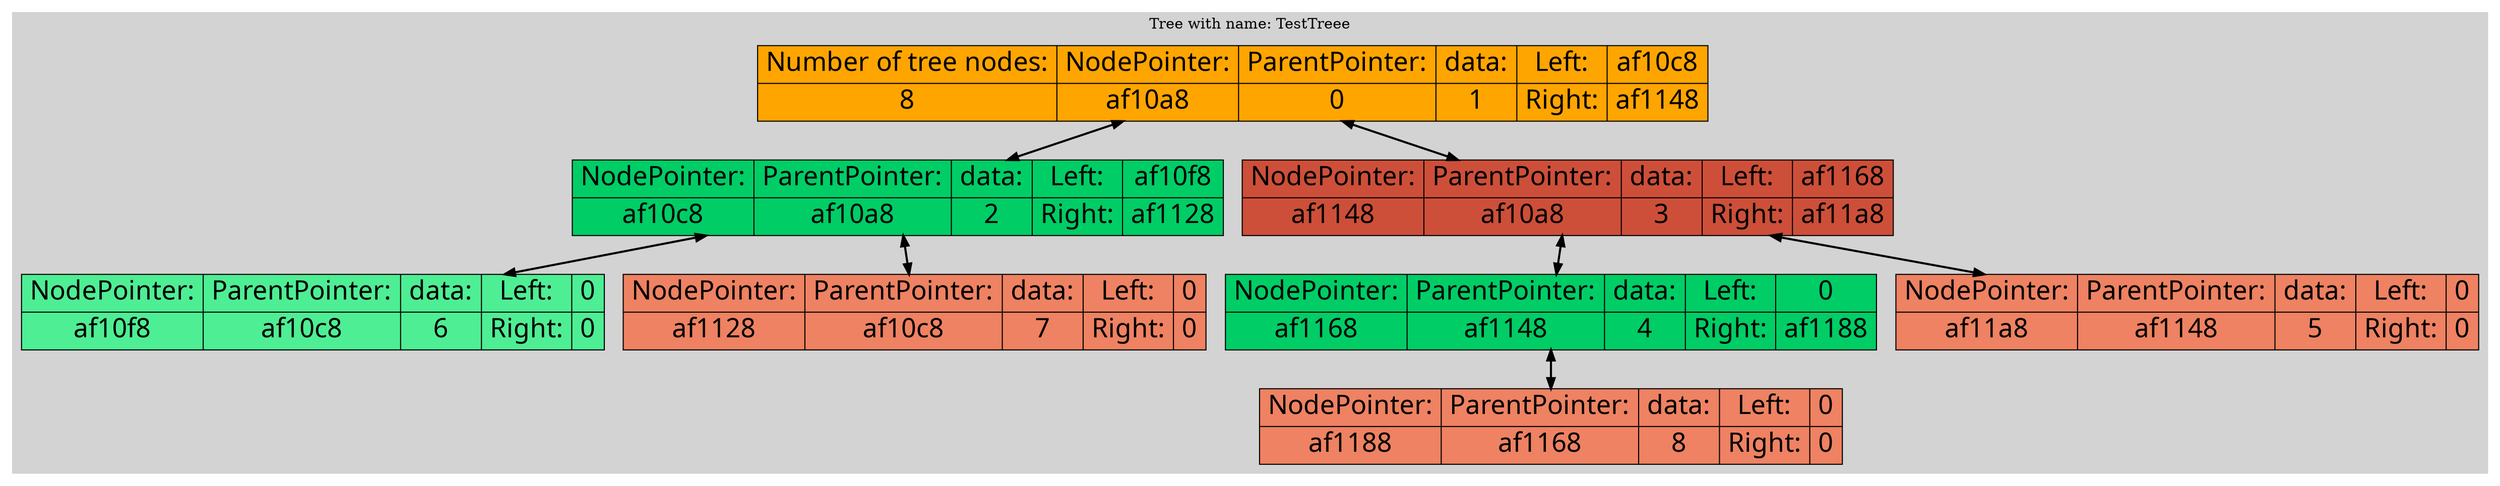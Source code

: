 digraph G{
node [ fontname="Lobster", fontsize=25];
rankdir=HR;
subgraph clusterlist {
style=filled;
color=lightgrey;
11473064 [shape=record, label="{Number of tree nodes: | 8} | {NodePointer:  | af10a8} | {ParentPointer: | 0} | {data: | 1} | {Left: | Right:} | {af10c8 | af1148}",style="filled",fillcolor="orange"];
11473064->11473096[dir="both";style="bold"];
11473064->11473224[dir="both";style="bold"];
11473224 [shape=record, label="{NodePointer:  | af1148} | {ParentPointer: | af10a8} | {data: | 3} | {Left: | Right:} | {af1168 | af11a8}",style="filled",fillcolor="tomato3"];
11473224->11473256[dir="both";style="bold"];
11473224->11473320[dir="both";style="bold"];
11473320 [shape=record, label="{NodePointer:  | af11a8} | {ParentPointer: | af1148} | {data: | 5} | {Left: | Right:} | {0 | 0}",style="filled",fillcolor="salmon2"];
11473256 [shape=record, label="{NodePointer:  | af1168} | {ParentPointer: | af1148} | {data: | 4} | {Left: | Right:} | {0 | af1188}",style="filled",fillcolor="springgreen3"];
11473256->11473288[dir="both";style="bold"];
11473288 [shape=record, label="{NodePointer:  | af1188} | {ParentPointer: | af1168} | {data: | 8} | {Left: | Right:} | {0 | 0}",style="filled",fillcolor="salmon2"];
11473096 [shape=record, label="{NodePointer:  | af10c8} | {ParentPointer: | af10a8} | {data: | 2} | {Left: | Right:} | {af10f8 | af1128}",style="filled",fillcolor="springgreen3"];
11473096->11473144[dir="both";style="bold"];
11473096->11473192[dir="both";style="bold"];
11473192 [shape=record, label="{NodePointer:  | af1128} | {ParentPointer: | af10c8} | {data: | 7} | {Left: | Right:} | {0 | 0}",style="filled",fillcolor="salmon2"];
11473144 [shape=record, label="{NodePointer:  | af10f8} | {ParentPointer: | af10c8} | {data: | 6} | {Left: | Right:} | {0 | 0}",style="filled",fillcolor="seagreen2"];
label = "Tree with name: TestTreee"}
}
